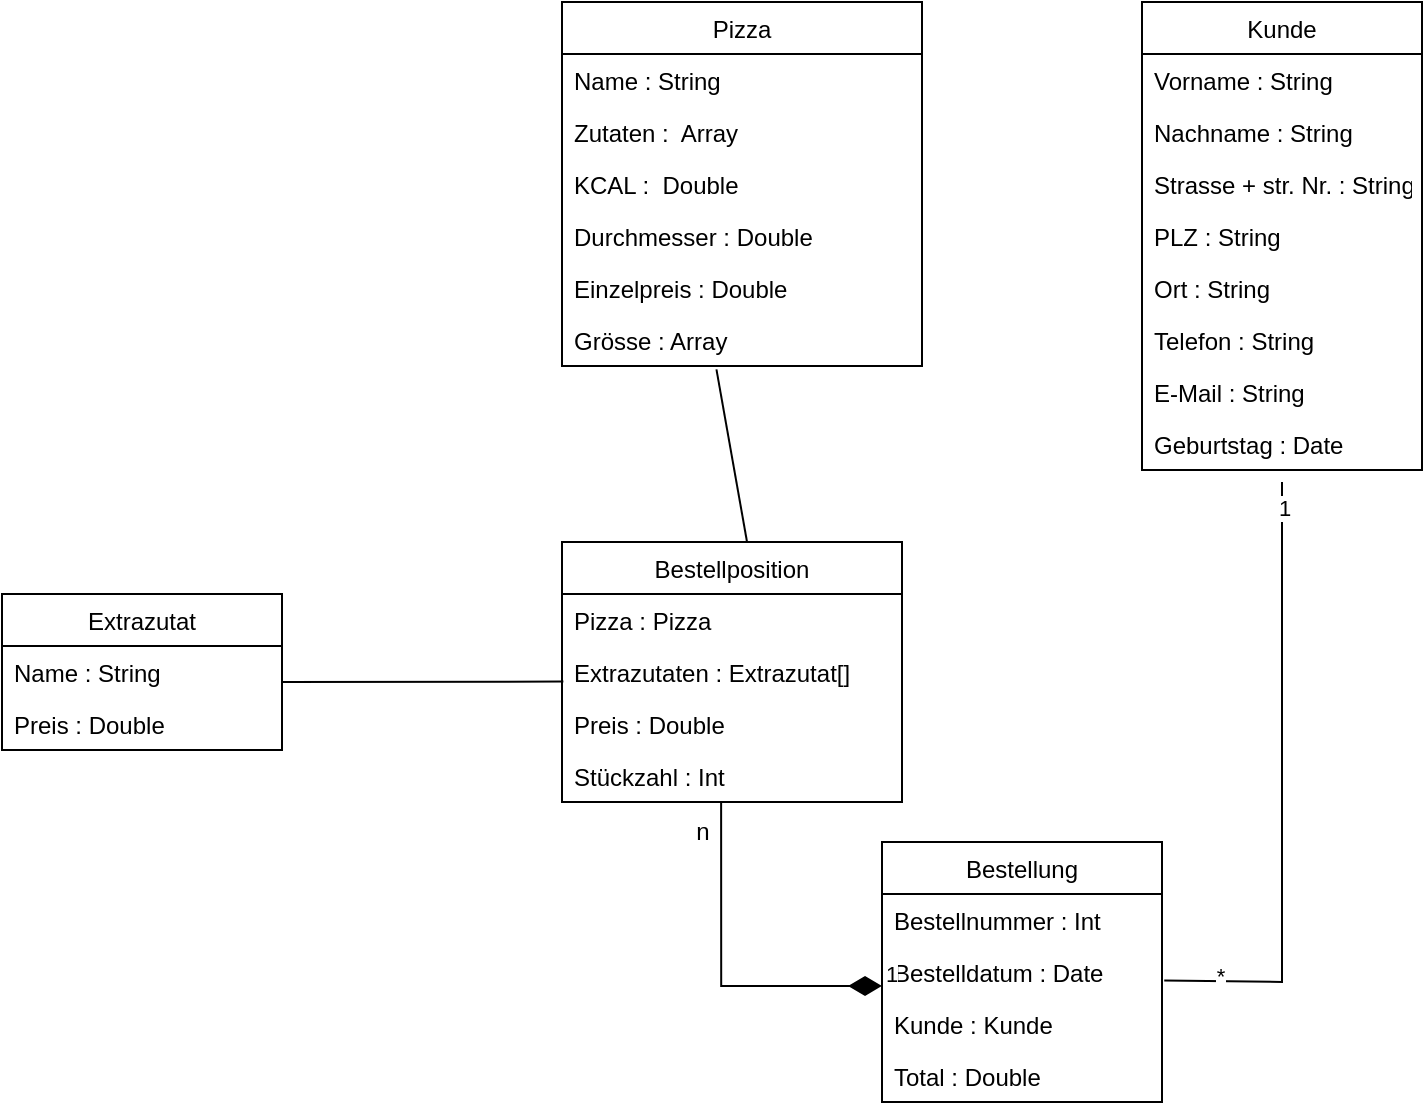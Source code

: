 <mxfile version="20.6.2" type="device"><diagram id="C5RBs43oDa-KdzZeNtuy" name="Page-1"><mxGraphModel dx="917" dy="538" grid="1" gridSize="10" guides="1" tooltips="1" connect="1" arrows="1" fold="1" page="1" pageScale="1" pageWidth="827" pageHeight="1169" math="0" shadow="0"><root><mxCell id="WIyWlLk6GJQsqaUBKTNV-0"/><mxCell id="WIyWlLk6GJQsqaUBKTNV-1" parent="WIyWlLk6GJQsqaUBKTNV-0"/><mxCell id="b8RHJY40mK-LcIp7Z92R-2" value="Pizza" style="swimlane;fontStyle=0;childLayout=stackLayout;horizontal=1;startSize=26;fillColor=none;horizontalStack=0;resizeParent=1;resizeParentMax=0;resizeLast=0;collapsible=1;marginBottom=0;swimlaneLine=1;resizeWidth=1;resizeHeight=1;" vertex="1" parent="WIyWlLk6GJQsqaUBKTNV-1"><mxGeometry x="360" y="230" width="180" height="182" as="geometry"><mxRectangle x="360" y="230" width="70" height="30" as="alternateBounds"/></mxGeometry></mxCell><mxCell id="b8RHJY40mK-LcIp7Z92R-3" value="Name : String" style="text;strokeColor=none;fillColor=none;align=left;verticalAlign=top;spacingLeft=4;spacingRight=4;overflow=hidden;rotatable=0;points=[[0,0.5],[1,0.5]];portConstraint=eastwest;" vertex="1" parent="b8RHJY40mK-LcIp7Z92R-2"><mxGeometry y="26" width="180" height="26" as="geometry"/></mxCell><mxCell id="b8RHJY40mK-LcIp7Z92R-4" value="Zutaten :  Array" style="text;strokeColor=none;fillColor=none;align=left;verticalAlign=top;spacingLeft=4;spacingRight=4;overflow=hidden;rotatable=0;points=[[0,0.5],[1,0.5]];portConstraint=eastwest;" vertex="1" parent="b8RHJY40mK-LcIp7Z92R-2"><mxGeometry y="52" width="180" height="26" as="geometry"/></mxCell><mxCell id="b8RHJY40mK-LcIp7Z92R-7" value="KCAL :  Double" style="text;strokeColor=none;fillColor=none;align=left;verticalAlign=top;spacingLeft=4;spacingRight=4;overflow=hidden;rotatable=0;points=[[0,0.5],[1,0.5]];portConstraint=eastwest;" vertex="1" parent="b8RHJY40mK-LcIp7Z92R-2"><mxGeometry y="78" width="180" height="26" as="geometry"/></mxCell><mxCell id="b8RHJY40mK-LcIp7Z92R-8" value="Durchmesser : Double " style="text;strokeColor=none;fillColor=none;align=left;verticalAlign=top;spacingLeft=4;spacingRight=4;overflow=hidden;rotatable=0;points=[[0,0.5],[1,0.5]];portConstraint=eastwest;" vertex="1" parent="b8RHJY40mK-LcIp7Z92R-2"><mxGeometry y="104" width="180" height="26" as="geometry"/></mxCell><mxCell id="b8RHJY40mK-LcIp7Z92R-5" value="Einzelpreis : Double&#10;&#10;" style="text;strokeColor=none;fillColor=none;align=left;verticalAlign=top;spacingLeft=4;spacingRight=4;overflow=hidden;rotatable=0;points=[[0,0.5],[1,0.5]];portConstraint=eastwest;" vertex="1" parent="b8RHJY40mK-LcIp7Z92R-2"><mxGeometry y="130" width="180" height="26" as="geometry"/></mxCell><mxCell id="b8RHJY40mK-LcIp7Z92R-9" value="Grösse : Array" style="text;strokeColor=none;fillColor=none;align=left;verticalAlign=top;spacingLeft=4;spacingRight=4;overflow=hidden;rotatable=0;points=[[0,0.5],[1,0.5]];portConstraint=eastwest;" vertex="1" parent="b8RHJY40mK-LcIp7Z92R-2"><mxGeometry y="156" width="180" height="26" as="geometry"/></mxCell><mxCell id="b8RHJY40mK-LcIp7Z92R-12" value="Kunde" style="swimlane;fontStyle=0;childLayout=stackLayout;horizontal=1;startSize=26;fillColor=none;horizontalStack=0;resizeParent=1;resizeParentMax=0;resizeLast=0;collapsible=1;marginBottom=0;" vertex="1" parent="WIyWlLk6GJQsqaUBKTNV-1"><mxGeometry x="650" y="230" width="140" height="234" as="geometry"/></mxCell><mxCell id="b8RHJY40mK-LcIp7Z92R-13" value="Vorname : String&#10;" style="text;strokeColor=none;fillColor=none;align=left;verticalAlign=top;spacingLeft=4;spacingRight=4;overflow=hidden;rotatable=0;points=[[0,0.5],[1,0.5]];portConstraint=eastwest;" vertex="1" parent="b8RHJY40mK-LcIp7Z92R-12"><mxGeometry y="26" width="140" height="26" as="geometry"/></mxCell><mxCell id="b8RHJY40mK-LcIp7Z92R-14" value="Nachname : String &#10;" style="text;strokeColor=none;fillColor=none;align=left;verticalAlign=top;spacingLeft=4;spacingRight=4;overflow=hidden;rotatable=0;points=[[0,0.5],[1,0.5]];portConstraint=eastwest;" vertex="1" parent="b8RHJY40mK-LcIp7Z92R-12"><mxGeometry y="52" width="140" height="26" as="geometry"/></mxCell><mxCell id="b8RHJY40mK-LcIp7Z92R-15" value="Strasse + str. Nr. : String" style="text;strokeColor=none;fillColor=none;align=left;verticalAlign=top;spacingLeft=4;spacingRight=4;overflow=hidden;rotatable=0;points=[[0,0.5],[1,0.5]];portConstraint=eastwest;" vertex="1" parent="b8RHJY40mK-LcIp7Z92R-12"><mxGeometry y="78" width="140" height="26" as="geometry"/></mxCell><mxCell id="b8RHJY40mK-LcIp7Z92R-16" value="PLZ : String" style="text;strokeColor=none;fillColor=none;align=left;verticalAlign=top;spacingLeft=4;spacingRight=4;overflow=hidden;rotatable=0;points=[[0,0.5],[1,0.5]];portConstraint=eastwest;" vertex="1" parent="b8RHJY40mK-LcIp7Z92R-12"><mxGeometry y="104" width="140" height="26" as="geometry"/></mxCell><mxCell id="b8RHJY40mK-LcIp7Z92R-17" value="Ort : String" style="text;strokeColor=none;fillColor=none;align=left;verticalAlign=top;spacingLeft=4;spacingRight=4;overflow=hidden;rotatable=0;points=[[0,0.5],[1,0.5]];portConstraint=eastwest;" vertex="1" parent="b8RHJY40mK-LcIp7Z92R-12"><mxGeometry y="130" width="140" height="26" as="geometry"/></mxCell><mxCell id="b8RHJY40mK-LcIp7Z92R-18" value="Telefon : String &#10;" style="text;strokeColor=none;fillColor=none;align=left;verticalAlign=top;spacingLeft=4;spacingRight=4;overflow=hidden;rotatable=0;points=[[0,0.5],[1,0.5]];portConstraint=eastwest;" vertex="1" parent="b8RHJY40mK-LcIp7Z92R-12"><mxGeometry y="156" width="140" height="26" as="geometry"/></mxCell><mxCell id="b8RHJY40mK-LcIp7Z92R-19" value="E-Mail : String" style="text;strokeColor=none;fillColor=none;align=left;verticalAlign=top;spacingLeft=4;spacingRight=4;overflow=hidden;rotatable=0;points=[[0,0.5],[1,0.5]];portConstraint=eastwest;" vertex="1" parent="b8RHJY40mK-LcIp7Z92R-12"><mxGeometry y="182" width="140" height="26" as="geometry"/></mxCell><mxCell id="b8RHJY40mK-LcIp7Z92R-20" value="Geburtstag : Date" style="text;strokeColor=none;fillColor=none;align=left;verticalAlign=top;spacingLeft=4;spacingRight=4;overflow=hidden;rotatable=0;points=[[0,0.5],[1,0.5]];portConstraint=eastwest;" vertex="1" parent="b8RHJY40mK-LcIp7Z92R-12"><mxGeometry y="208" width="140" height="26" as="geometry"/></mxCell><mxCell id="b8RHJY40mK-LcIp7Z92R-21" value="Bestellung" style="swimlane;fontStyle=0;childLayout=stackLayout;horizontal=1;startSize=26;fillColor=none;horizontalStack=0;resizeParent=1;resizeParentMax=0;resizeLast=0;collapsible=1;marginBottom=0;" vertex="1" parent="WIyWlLk6GJQsqaUBKTNV-1"><mxGeometry x="520" y="650" width="140" height="130" as="geometry"/></mxCell><mxCell id="b8RHJY40mK-LcIp7Z92R-22" value="Bestellnummer : Int " style="text;strokeColor=none;fillColor=none;align=left;verticalAlign=top;spacingLeft=4;spacingRight=4;overflow=hidden;rotatable=0;points=[[0,0.5],[1,0.5]];portConstraint=eastwest;" vertex="1" parent="b8RHJY40mK-LcIp7Z92R-21"><mxGeometry y="26" width="140" height="26" as="geometry"/></mxCell><mxCell id="b8RHJY40mK-LcIp7Z92R-23" value="Bestelldatum : Date" style="text;strokeColor=none;fillColor=none;align=left;verticalAlign=top;spacingLeft=4;spacingRight=4;overflow=hidden;rotatable=0;points=[[0,0.5],[1,0.5]];portConstraint=eastwest;" vertex="1" parent="b8RHJY40mK-LcIp7Z92R-21"><mxGeometry y="52" width="140" height="26" as="geometry"/></mxCell><mxCell id="b8RHJY40mK-LcIp7Z92R-24" value="Kunde : Kunde" style="text;strokeColor=none;fillColor=none;align=left;verticalAlign=top;spacingLeft=4;spacingRight=4;overflow=hidden;rotatable=0;points=[[0,0.5],[1,0.5]];portConstraint=eastwest;" vertex="1" parent="b8RHJY40mK-LcIp7Z92R-21"><mxGeometry y="78" width="140" height="26" as="geometry"/></mxCell><mxCell id="b8RHJY40mK-LcIp7Z92R-32" value="Total : Double" style="text;strokeColor=none;fillColor=none;align=left;verticalAlign=top;spacingLeft=4;spacingRight=4;overflow=hidden;rotatable=0;points=[[0,0.5],[1,0.5]];portConstraint=eastwest;" vertex="1" parent="b8RHJY40mK-LcIp7Z92R-21"><mxGeometry y="104" width="140" height="26" as="geometry"/></mxCell><mxCell id="b8RHJY40mK-LcIp7Z92R-33" value="Bestellposition" style="swimlane;fontStyle=0;childLayout=stackLayout;horizontal=1;startSize=26;fillColor=none;horizontalStack=0;resizeParent=1;resizeParentMax=0;resizeLast=0;collapsible=1;marginBottom=0;" vertex="1" parent="WIyWlLk6GJQsqaUBKTNV-1"><mxGeometry x="360" y="500" width="170" height="130" as="geometry"/></mxCell><mxCell id="b8RHJY40mK-LcIp7Z92R-34" value="Pizza : Pizza" style="text;strokeColor=none;fillColor=none;align=left;verticalAlign=top;spacingLeft=4;spacingRight=4;overflow=hidden;rotatable=0;points=[[0,0.5],[1,0.5]];portConstraint=eastwest;" vertex="1" parent="b8RHJY40mK-LcIp7Z92R-33"><mxGeometry y="26" width="170" height="26" as="geometry"/></mxCell><mxCell id="b8RHJY40mK-LcIp7Z92R-35" value="Extrazutaten : Extrazutat[]" style="text;strokeColor=none;fillColor=none;align=left;verticalAlign=top;spacingLeft=4;spacingRight=4;overflow=hidden;rotatable=0;points=[[0,0.5],[1,0.5]];portConstraint=eastwest;" vertex="1" parent="b8RHJY40mK-LcIp7Z92R-33"><mxGeometry y="52" width="170" height="26" as="geometry"/></mxCell><mxCell id="b8RHJY40mK-LcIp7Z92R-36" value="Preis : Double" style="text;strokeColor=none;fillColor=none;align=left;verticalAlign=top;spacingLeft=4;spacingRight=4;overflow=hidden;rotatable=0;points=[[0,0.5],[1,0.5]];portConstraint=eastwest;" vertex="1" parent="b8RHJY40mK-LcIp7Z92R-33"><mxGeometry y="78" width="170" height="26" as="geometry"/></mxCell><mxCell id="b8RHJY40mK-LcIp7Z92R-44" value="Stückzahl : Int " style="text;strokeColor=none;fillColor=none;align=left;verticalAlign=top;spacingLeft=4;spacingRight=4;overflow=hidden;rotatable=0;points=[[0,0.5],[1,0.5]];portConstraint=eastwest;" vertex="1" parent="b8RHJY40mK-LcIp7Z92R-33"><mxGeometry y="104" width="170" height="26" as="geometry"/></mxCell><mxCell id="b8RHJY40mK-LcIp7Z92R-38" value="" style="endArrow=none;html=1;rounded=0;exitX=1.008;exitY=0.662;exitDx=0;exitDy=0;entryX=0.5;entryY=1.231;entryDx=0;entryDy=0;entryPerimeter=0;exitPerimeter=0;" edge="1" parent="WIyWlLk6GJQsqaUBKTNV-1" source="b8RHJY40mK-LcIp7Z92R-23" target="b8RHJY40mK-LcIp7Z92R-20"><mxGeometry width="50" height="50" relative="1" as="geometry"><mxPoint x="580" y="560" as="sourcePoint"/><mxPoint x="760" y="490" as="targetPoint"/><Array as="points"><mxPoint x="720" y="720"/></Array></mxGeometry></mxCell><mxCell id="b8RHJY40mK-LcIp7Z92R-39" value="*" style="edgeLabel;html=1;align=center;verticalAlign=middle;resizable=0;points=[];" vertex="1" connectable="0" parent="b8RHJY40mK-LcIp7Z92R-38"><mxGeometry x="-0.819" y="3" relative="1" as="geometry"><mxPoint as="offset"/></mxGeometry></mxCell><mxCell id="b8RHJY40mK-LcIp7Z92R-40" value="1" style="edgeLabel;html=1;align=center;verticalAlign=middle;resizable=0;points=[];" vertex="1" connectable="0" parent="b8RHJY40mK-LcIp7Z92R-38"><mxGeometry x="0.919" y="-1" relative="1" as="geometry"><mxPoint as="offset"/></mxGeometry></mxCell><mxCell id="b8RHJY40mK-LcIp7Z92R-48" value="" style="endArrow=none;html=1;rounded=0;entryX=0.429;entryY=1.064;entryDx=0;entryDy=0;entryPerimeter=0;exitX=0.544;exitY=-0.002;exitDx=0;exitDy=0;exitPerimeter=0;" edge="1" parent="WIyWlLk6GJQsqaUBKTNV-1" source="b8RHJY40mK-LcIp7Z92R-33" target="b8RHJY40mK-LcIp7Z92R-9"><mxGeometry width="50" height="50" relative="1" as="geometry"><mxPoint x="600" y="630" as="sourcePoint"/><mxPoint x="436.14" y="439.768" as="targetPoint"/></mxGeometry></mxCell><mxCell id="b8RHJY40mK-LcIp7Z92R-51" value="1" style="endArrow=none;html=1;endSize=12;startArrow=diamondThin;startSize=14;startFill=1;edgeStyle=orthogonalEdgeStyle;align=left;verticalAlign=bottom;rounded=0;exitX=0;exitY=0.769;exitDx=0;exitDy=0;exitPerimeter=0;entryX=0.468;entryY=0.991;entryDx=0;entryDy=0;entryPerimeter=0;endFill=0;" edge="1" parent="WIyWlLk6GJQsqaUBKTNV-1" source="b8RHJY40mK-LcIp7Z92R-23" target="b8RHJY40mK-LcIp7Z92R-44"><mxGeometry x="-1" y="3" relative="1" as="geometry"><mxPoint x="540" y="610" as="sourcePoint"/><mxPoint x="700" y="610" as="targetPoint"/></mxGeometry></mxCell><mxCell id="b8RHJY40mK-LcIp7Z92R-52" value="n" style="text;html=1;align=center;verticalAlign=middle;resizable=0;points=[];autosize=1;strokeColor=none;fillColor=none;" vertex="1" parent="WIyWlLk6GJQsqaUBKTNV-1"><mxGeometry x="415" y="630" width="30" height="30" as="geometry"/></mxCell><mxCell id="b8RHJY40mK-LcIp7Z92R-55" value="Extrazutat" style="swimlane;fontStyle=0;childLayout=stackLayout;horizontal=1;startSize=26;fillColor=none;horizontalStack=0;resizeParent=1;resizeParentMax=0;resizeLast=0;collapsible=1;marginBottom=0;" vertex="1" parent="WIyWlLk6GJQsqaUBKTNV-1"><mxGeometry x="80" y="526" width="140" height="78" as="geometry"/></mxCell><mxCell id="b8RHJY40mK-LcIp7Z92R-56" value="Name : String" style="text;strokeColor=none;fillColor=none;align=left;verticalAlign=top;spacingLeft=4;spacingRight=4;overflow=hidden;rotatable=0;points=[[0,0.5],[1,0.5]];portConstraint=eastwest;" vertex="1" parent="b8RHJY40mK-LcIp7Z92R-55"><mxGeometry y="26" width="140" height="26" as="geometry"/></mxCell><mxCell id="b8RHJY40mK-LcIp7Z92R-57" value="Preis : Double" style="text;strokeColor=none;fillColor=none;align=left;verticalAlign=top;spacingLeft=4;spacingRight=4;overflow=hidden;rotatable=0;points=[[0,0.5],[1,0.5]];portConstraint=eastwest;" vertex="1" parent="b8RHJY40mK-LcIp7Z92R-55"><mxGeometry y="52" width="140" height="26" as="geometry"/></mxCell><mxCell id="b8RHJY40mK-LcIp7Z92R-59" value="" style="endArrow=none;html=1;rounded=0;entryX=0.004;entryY=0.684;entryDx=0;entryDy=0;entryPerimeter=0;" edge="1" parent="WIyWlLk6GJQsqaUBKTNV-1" target="b8RHJY40mK-LcIp7Z92R-35"><mxGeometry width="50" height="50" relative="1" as="geometry"><mxPoint x="220" y="570" as="sourcePoint"/><mxPoint x="340" y="540" as="targetPoint"/><Array as="points"/></mxGeometry></mxCell></root></mxGraphModel></diagram></mxfile>